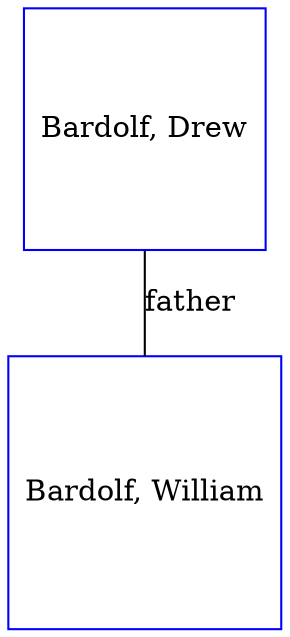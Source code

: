 digraph D {
    edge [dir=none];    node [shape=box];    "006602"   [label="Bardolf, Drew", shape=box, regular=1, color="blue"] ;
"006601"   [label="Bardolf, William", shape=box, regular=1, color="blue"] ;
006602->006601 [label="father",arrowsize=0.0]; 
}